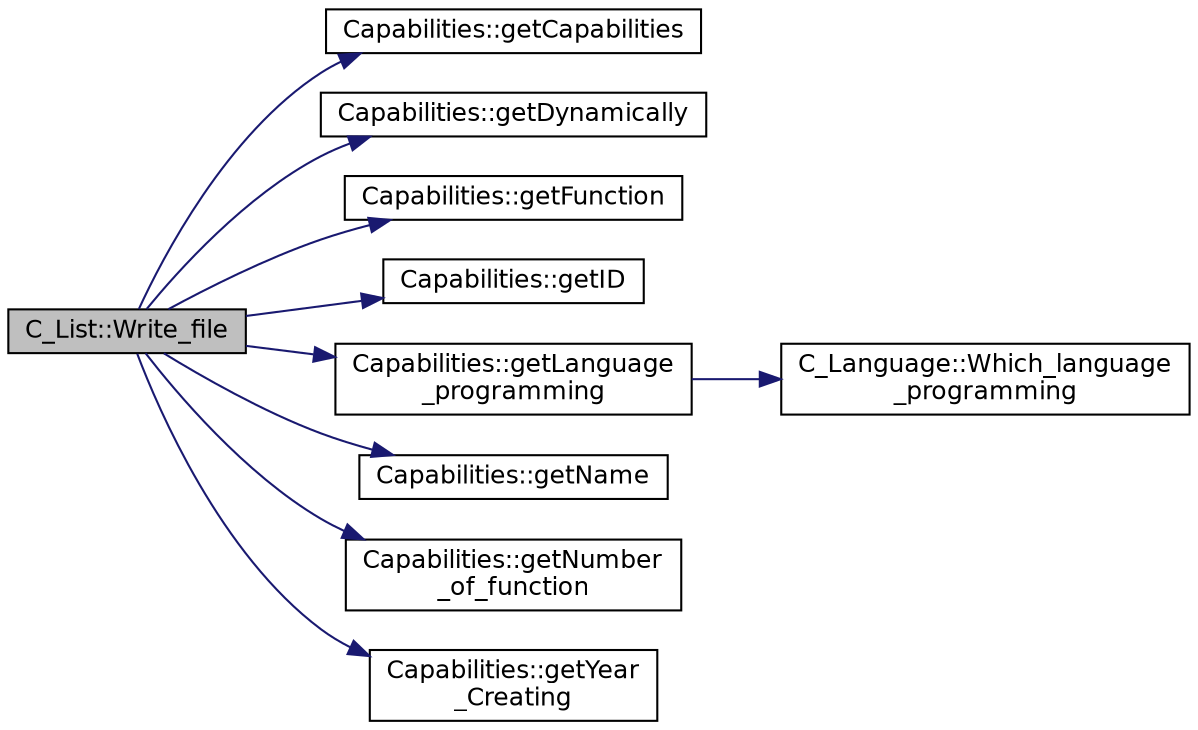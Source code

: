 digraph "C_List::Write_file"
{
 // LATEX_PDF_SIZE
  edge [fontname="Helvetica",fontsize="12",labelfontname="Helvetica",labelfontsize="12"];
  node [fontname="Helvetica",fontsize="12",shape=record];
  rankdir="LR";
  Node1 [label="C_List::Write_file",height=0.2,width=0.4,color="black", fillcolor="grey75", style="filled", fontcolor="black",tooltip="Оголошення методу зчитування в файл"];
  Node1 -> Node2 [color="midnightblue",fontsize="12",style="solid",fontname="Helvetica"];
  Node2 [label="Capabilities::getCapabilities",height=0.2,width=0.4,color="black", fillcolor="white", style="filled",URL="$class_capabilities.html#a49d355fa046c597db298932227193e3a",tooltip=" "];
  Node1 -> Node3 [color="midnightblue",fontsize="12",style="solid",fontname="Helvetica"];
  Node3 [label="Capabilities::getDynamically",height=0.2,width=0.4,color="black", fillcolor="white", style="filled",URL="$class_capabilities.html#a2812145051c4f18ac491a23325718572",tooltip=" "];
  Node1 -> Node4 [color="midnightblue",fontsize="12",style="solid",fontname="Helvetica"];
  Node4 [label="Capabilities::getFunction",height=0.2,width=0.4,color="black", fillcolor="white", style="filled",URL="$class_capabilities.html#ac9c35b051c2c9b7ac13f5bd26fa20287",tooltip=" "];
  Node1 -> Node5 [color="midnightblue",fontsize="12",style="solid",fontname="Helvetica"];
  Node5 [label="Capabilities::getID",height=0.2,width=0.4,color="black", fillcolor="white", style="filled",URL="$class_capabilities.html#ae6b8df73f7541c6aec415a1349d81609",tooltip=" "];
  Node1 -> Node6 [color="midnightblue",fontsize="12",style="solid",fontname="Helvetica"];
  Node6 [label="Capabilities::getLanguage\l_programming",height=0.2,width=0.4,color="black", fillcolor="white", style="filled",URL="$class_capabilities.html#a9f1242d32005ba185d59cd2546d4a81d",tooltip=" "];
  Node6 -> Node7 [color="midnightblue",fontsize="12",style="solid",fontname="Helvetica"];
  Node7 [label="C_Language::Which_language\l_programming",height=0.2,width=0.4,color="black", fillcolor="white", style="filled",URL="$class_c___language.html#a50653a73bc6123571199497cc099e93e",tooltip=" "];
  Node1 -> Node8 [color="midnightblue",fontsize="12",style="solid",fontname="Helvetica"];
  Node8 [label="Capabilities::getName",height=0.2,width=0.4,color="black", fillcolor="white", style="filled",URL="$class_capabilities.html#a60cb2f5c33f97d3143b5607645bad3bc",tooltip=" "];
  Node1 -> Node9 [color="midnightblue",fontsize="12",style="solid",fontname="Helvetica"];
  Node9 [label="Capabilities::getNumber\l_of_function",height=0.2,width=0.4,color="black", fillcolor="white", style="filled",URL="$class_capabilities.html#a7e0096c00d744ebe113ad43a6c1b7192",tooltip=" "];
  Node1 -> Node10 [color="midnightblue",fontsize="12",style="solid",fontname="Helvetica"];
  Node10 [label="Capabilities::getYear\l_Creating",height=0.2,width=0.4,color="black", fillcolor="white", style="filled",URL="$class_capabilities.html#ab419499872636174b58e7aec4fc83c2e",tooltip=" "];
}
